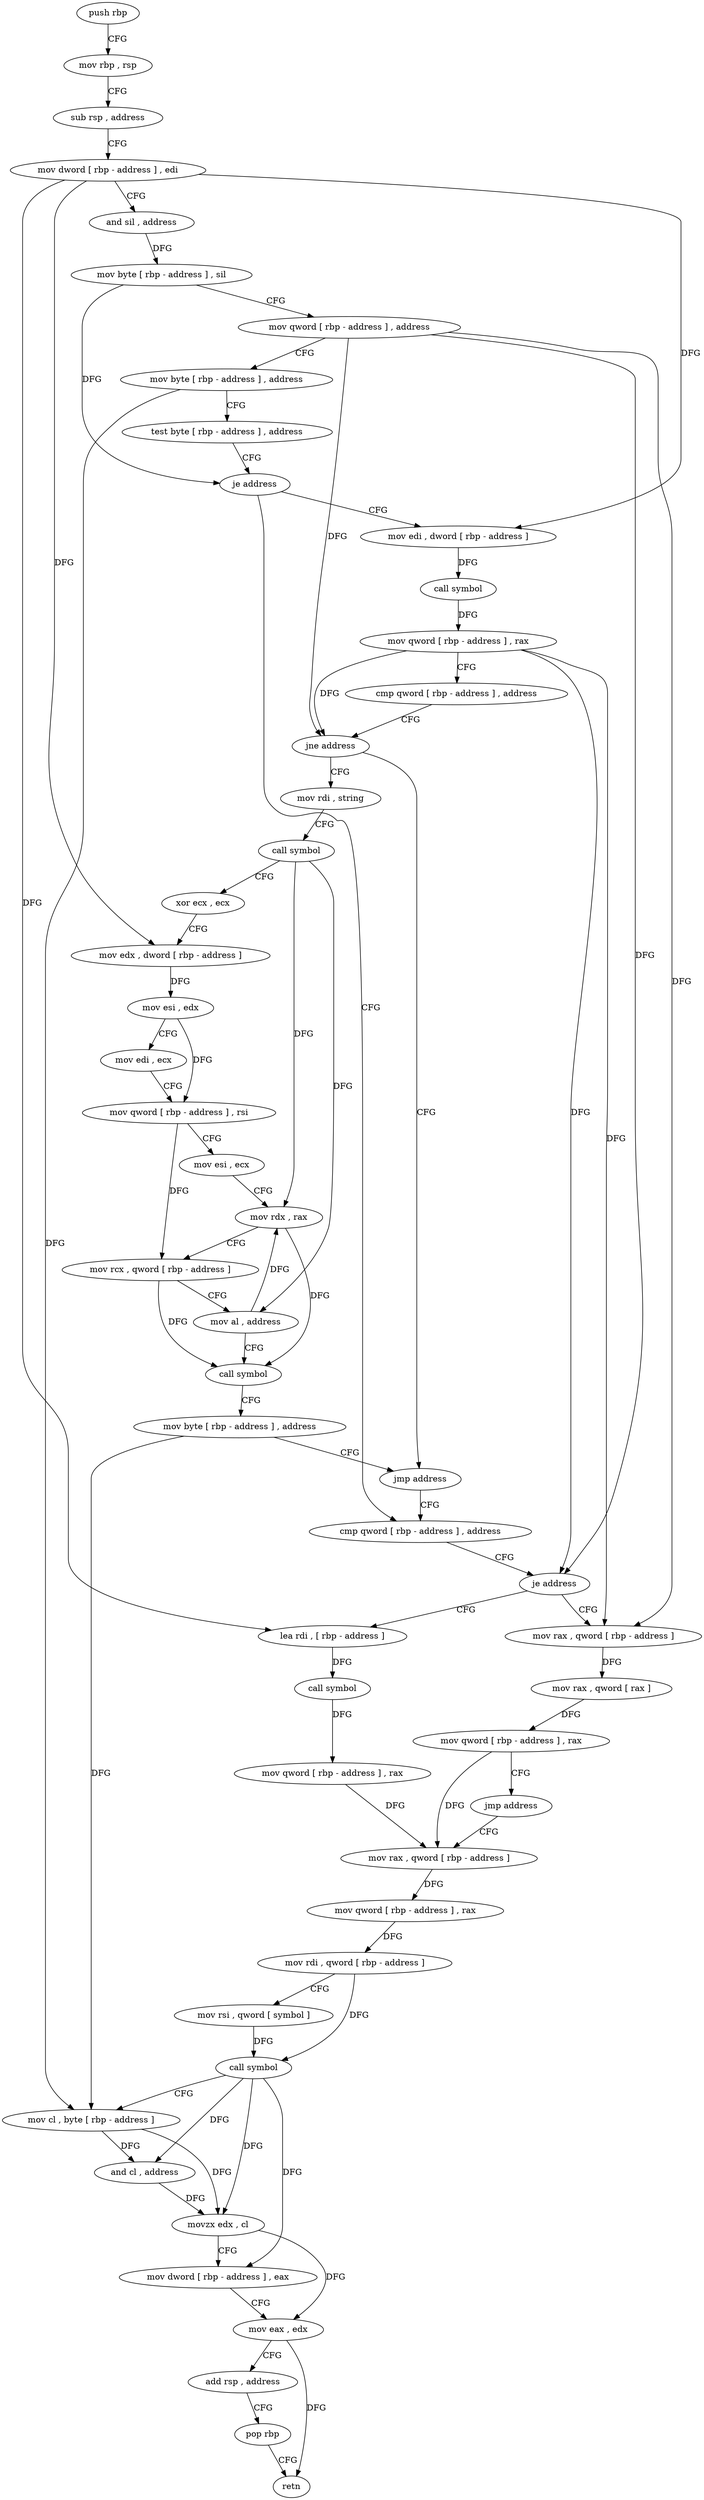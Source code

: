 digraph "func" {
"4202544" [label = "push rbp" ]
"4202545" [label = "mov rbp , rsp" ]
"4202548" [label = "sub rsp , address" ]
"4202552" [label = "mov dword [ rbp - address ] , edi" ]
"4202555" [label = "and sil , address" ]
"4202559" [label = "mov byte [ rbp - address ] , sil" ]
"4202563" [label = "mov qword [ rbp - address ] , address" ]
"4202571" [label = "mov byte [ rbp - address ] , address" ]
"4202575" [label = "test byte [ rbp - address ] , address" ]
"4202579" [label = "je address" ]
"4202661" [label = "cmp qword [ rbp - address ] , address" ]
"4202585" [label = "mov edi , dword [ rbp - address ]" ]
"4202666" [label = "je address" ]
"4202688" [label = "lea rdi , [ rbp - address ]" ]
"4202672" [label = "mov rax , qword [ rbp - address ]" ]
"4202588" [label = "call symbol" ]
"4202593" [label = "mov qword [ rbp - address ] , rax" ]
"4202597" [label = "cmp qword [ rbp - address ] , address" ]
"4202602" [label = "jne address" ]
"4202656" [label = "jmp address" ]
"4202608" [label = "mov rdi , string" ]
"4202692" [label = "call symbol" ]
"4202697" [label = "mov qword [ rbp - address ] , rax" ]
"4202701" [label = "mov rax , qword [ rbp - address ]" ]
"4202676" [label = "mov rax , qword [ rax ]" ]
"4202679" [label = "mov qword [ rbp - address ] , rax" ]
"4202683" [label = "jmp address" ]
"4202618" [label = "call symbol" ]
"4202623" [label = "xor ecx , ecx" ]
"4202625" [label = "mov edx , dword [ rbp - address ]" ]
"4202628" [label = "mov esi , edx" ]
"4202630" [label = "mov edi , ecx" ]
"4202632" [label = "mov qword [ rbp - address ] , rsi" ]
"4202636" [label = "mov esi , ecx" ]
"4202638" [label = "mov rdx , rax" ]
"4202641" [label = "mov rcx , qword [ rbp - address ]" ]
"4202645" [label = "mov al , address" ]
"4202647" [label = "call symbol" ]
"4202652" [label = "mov byte [ rbp - address ] , address" ]
"4202705" [label = "mov qword [ rbp - address ] , rax" ]
"4202709" [label = "mov rdi , qword [ rbp - address ]" ]
"4202713" [label = "mov rsi , qword [ symbol ]" ]
"4202721" [label = "call symbol" ]
"4202726" [label = "mov cl , byte [ rbp - address ]" ]
"4202729" [label = "and cl , address" ]
"4202732" [label = "movzx edx , cl" ]
"4202735" [label = "mov dword [ rbp - address ] , eax" ]
"4202738" [label = "mov eax , edx" ]
"4202740" [label = "add rsp , address" ]
"4202744" [label = "pop rbp" ]
"4202745" [label = "retn" ]
"4202544" -> "4202545" [ label = "CFG" ]
"4202545" -> "4202548" [ label = "CFG" ]
"4202548" -> "4202552" [ label = "CFG" ]
"4202552" -> "4202555" [ label = "CFG" ]
"4202552" -> "4202585" [ label = "DFG" ]
"4202552" -> "4202625" [ label = "DFG" ]
"4202552" -> "4202688" [ label = "DFG" ]
"4202555" -> "4202559" [ label = "DFG" ]
"4202559" -> "4202563" [ label = "CFG" ]
"4202559" -> "4202579" [ label = "DFG" ]
"4202563" -> "4202571" [ label = "CFG" ]
"4202563" -> "4202666" [ label = "DFG" ]
"4202563" -> "4202602" [ label = "DFG" ]
"4202563" -> "4202672" [ label = "DFG" ]
"4202571" -> "4202575" [ label = "CFG" ]
"4202571" -> "4202726" [ label = "DFG" ]
"4202575" -> "4202579" [ label = "CFG" ]
"4202579" -> "4202661" [ label = "CFG" ]
"4202579" -> "4202585" [ label = "CFG" ]
"4202661" -> "4202666" [ label = "CFG" ]
"4202585" -> "4202588" [ label = "DFG" ]
"4202666" -> "4202688" [ label = "CFG" ]
"4202666" -> "4202672" [ label = "CFG" ]
"4202688" -> "4202692" [ label = "DFG" ]
"4202672" -> "4202676" [ label = "DFG" ]
"4202588" -> "4202593" [ label = "DFG" ]
"4202593" -> "4202597" [ label = "CFG" ]
"4202593" -> "4202666" [ label = "DFG" ]
"4202593" -> "4202602" [ label = "DFG" ]
"4202593" -> "4202672" [ label = "DFG" ]
"4202597" -> "4202602" [ label = "CFG" ]
"4202602" -> "4202656" [ label = "CFG" ]
"4202602" -> "4202608" [ label = "CFG" ]
"4202656" -> "4202661" [ label = "CFG" ]
"4202608" -> "4202618" [ label = "CFG" ]
"4202692" -> "4202697" [ label = "DFG" ]
"4202697" -> "4202701" [ label = "DFG" ]
"4202701" -> "4202705" [ label = "DFG" ]
"4202676" -> "4202679" [ label = "DFG" ]
"4202679" -> "4202683" [ label = "CFG" ]
"4202679" -> "4202701" [ label = "DFG" ]
"4202683" -> "4202701" [ label = "CFG" ]
"4202618" -> "4202623" [ label = "CFG" ]
"4202618" -> "4202638" [ label = "DFG" ]
"4202618" -> "4202645" [ label = "DFG" ]
"4202623" -> "4202625" [ label = "CFG" ]
"4202625" -> "4202628" [ label = "DFG" ]
"4202628" -> "4202630" [ label = "CFG" ]
"4202628" -> "4202632" [ label = "DFG" ]
"4202630" -> "4202632" [ label = "CFG" ]
"4202632" -> "4202636" [ label = "CFG" ]
"4202632" -> "4202641" [ label = "DFG" ]
"4202636" -> "4202638" [ label = "CFG" ]
"4202638" -> "4202641" [ label = "CFG" ]
"4202638" -> "4202647" [ label = "DFG" ]
"4202641" -> "4202645" [ label = "CFG" ]
"4202641" -> "4202647" [ label = "DFG" ]
"4202645" -> "4202647" [ label = "CFG" ]
"4202645" -> "4202638" [ label = "DFG" ]
"4202647" -> "4202652" [ label = "CFG" ]
"4202652" -> "4202656" [ label = "CFG" ]
"4202652" -> "4202726" [ label = "DFG" ]
"4202705" -> "4202709" [ label = "DFG" ]
"4202709" -> "4202713" [ label = "CFG" ]
"4202709" -> "4202721" [ label = "DFG" ]
"4202713" -> "4202721" [ label = "DFG" ]
"4202721" -> "4202726" [ label = "CFG" ]
"4202721" -> "4202735" [ label = "DFG" ]
"4202721" -> "4202729" [ label = "DFG" ]
"4202721" -> "4202732" [ label = "DFG" ]
"4202726" -> "4202729" [ label = "DFG" ]
"4202726" -> "4202732" [ label = "DFG" ]
"4202729" -> "4202732" [ label = "DFG" ]
"4202732" -> "4202735" [ label = "CFG" ]
"4202732" -> "4202738" [ label = "DFG" ]
"4202735" -> "4202738" [ label = "CFG" ]
"4202738" -> "4202740" [ label = "CFG" ]
"4202738" -> "4202745" [ label = "DFG" ]
"4202740" -> "4202744" [ label = "CFG" ]
"4202744" -> "4202745" [ label = "CFG" ]
}

